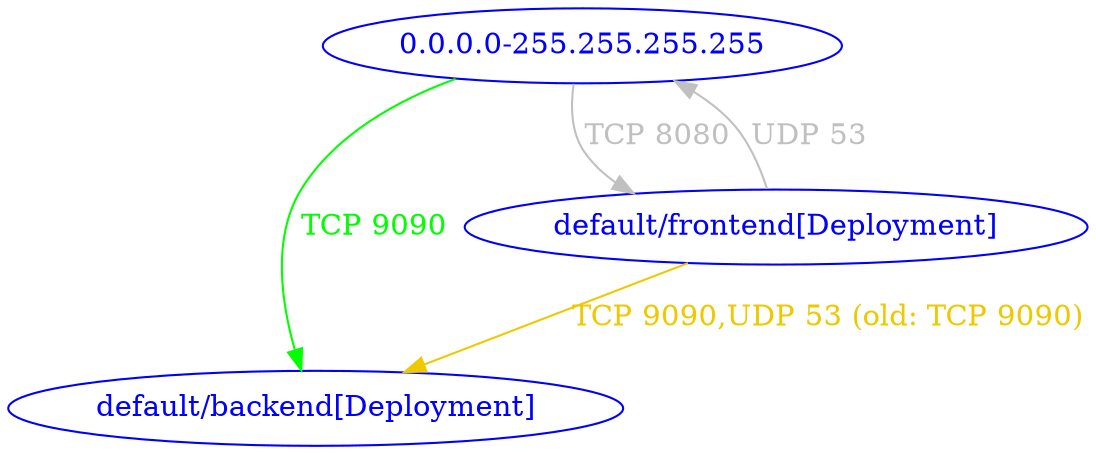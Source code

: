 digraph {
	"0.0.0.0-255.255.255.255" [label="0.0.0.0-255.255.255.255" color="blue" fontcolor="blue"]
	"default/backend[Deployment]" [label="default/backend[Deployment]" color="blue" fontcolor="blue"]
	"default/frontend[Deployment]" [label="default/frontend[Deployment]" color="blue" fontcolor="blue"]
	"0.0.0.0-255.255.255.255" -> "default/backend[Deployment]" [label="TCP 9090" color="green" fontcolor="green"]
	"0.0.0.0-255.255.255.255" -> "default/frontend[Deployment]" [label="TCP 8080" color="grey" fontcolor="grey"]
	"default/frontend[Deployment]" -> "0.0.0.0-255.255.255.255" [label="UDP 53" color="grey" fontcolor="grey"]
	"default/frontend[Deployment]" -> "default/backend[Deployment]" [label="TCP 9090,UDP 53 (old: TCP 9090)" color="gold2" fontcolor="gold2"]
}